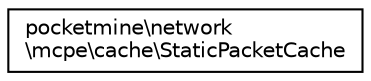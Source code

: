 digraph "Graphical Class Hierarchy"
{
 // INTERACTIVE_SVG=YES
 // LATEX_PDF_SIZE
  edge [fontname="Helvetica",fontsize="10",labelfontname="Helvetica",labelfontsize="10"];
  node [fontname="Helvetica",fontsize="10",shape=record];
  rankdir="LR";
  Node0 [label="pocketmine\\network\l\\mcpe\\cache\\StaticPacketCache",height=0.2,width=0.4,color="black", fillcolor="white", style="filled",URL="$df/dc5/classpocketmine_1_1network_1_1mcpe_1_1cache_1_1_static_packet_cache.html",tooltip=" "];
}
